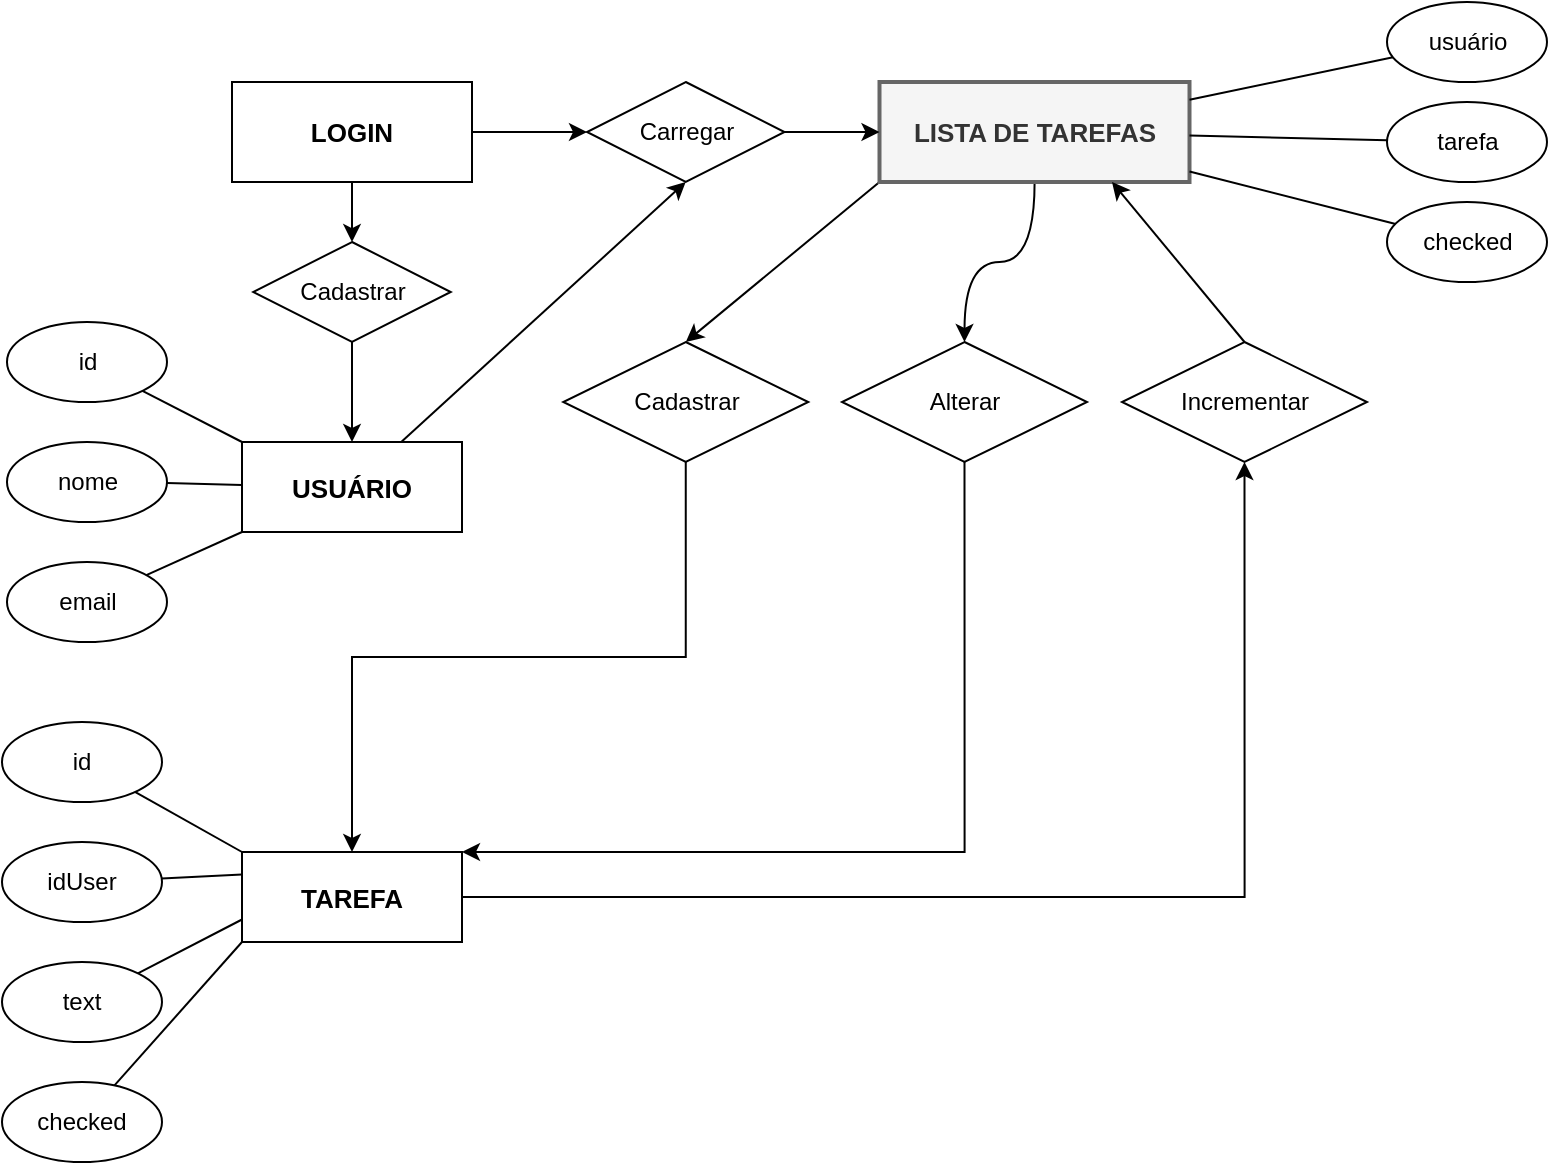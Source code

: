 <mxfile version="17.4.6" type="github">
  <diagram id="R2lEEEUBdFMjLlhIrx00" name="Page-1">
    <mxGraphModel dx="1871" dy="500" grid="1" gridSize="10" guides="1" tooltips="1" connect="1" arrows="1" fold="1" page="1" pageScale="1" pageWidth="850" pageHeight="1100" math="0" shadow="0" extFonts="Permanent Marker^https://fonts.googleapis.com/css?family=Permanent+Marker">
      <root>
        <mxCell id="0" />
        <mxCell id="1" parent="0" />
        <mxCell id="qkKg6w1-fn2MbPAqocQI-63" style="rounded=0;orthogonalLoop=1;jettySize=auto;html=1;entryX=0.5;entryY=1;entryDx=0;entryDy=0;endArrow=classic;endFill=1;elbow=vertical;edgeStyle=orthogonalEdgeStyle;exitX=1;exitY=0.5;exitDx=0;exitDy=0;" parent="1" source="qkKg6w1-fn2MbPAqocQI-36" target="qkKg6w1-fn2MbPAqocQI-62" edge="1">
          <mxGeometry relative="1" as="geometry">
            <mxPoint x="-309" y="520" as="sourcePoint" />
          </mxGeometry>
        </mxCell>
        <mxCell id="qkKg6w1-fn2MbPAqocQI-36" value="TAREFA" style="rounded=0;whiteSpace=wrap;html=1;shadow=0;glass=0;fontStyle=1;fontSize=13;" parent="1" vertex="1">
          <mxGeometry x="-670" y="495" width="110" height="45" as="geometry" />
        </mxCell>
        <mxCell id="qkKg6w1-fn2MbPAqocQI-42" style="rounded=0;orthogonalLoop=1;jettySize=auto;html=1;entryX=0;entryY=0;entryDx=0;entryDy=0;endArrow=none;endFill=0;" parent="1" source="qkKg6w1-fn2MbPAqocQI-37" target="qkKg6w1-fn2MbPAqocQI-36" edge="1">
          <mxGeometry relative="1" as="geometry" />
        </mxCell>
        <mxCell id="qkKg6w1-fn2MbPAqocQI-37" value="id" style="ellipse;whiteSpace=wrap;html=1;rounded=0;shadow=0;glass=0;" parent="1" vertex="1">
          <mxGeometry x="-790" y="430" width="80" height="40" as="geometry" />
        </mxCell>
        <mxCell id="qkKg6w1-fn2MbPAqocQI-43" style="edgeStyle=none;rounded=0;orthogonalLoop=1;jettySize=auto;html=1;endArrow=none;endFill=0;entryX=0;entryY=0.75;entryDx=0;entryDy=0;" parent="1" source="qkKg6w1-fn2MbPAqocQI-38" target="qkKg6w1-fn2MbPAqocQI-36" edge="1">
          <mxGeometry relative="1" as="geometry">
            <mxPoint x="-674" y="520" as="targetPoint" />
          </mxGeometry>
        </mxCell>
        <mxCell id="qkKg6w1-fn2MbPAqocQI-38" value="text" style="ellipse;whiteSpace=wrap;html=1;rounded=0;shadow=0;glass=0;" parent="1" vertex="1">
          <mxGeometry x="-790" y="550" width="80" height="40" as="geometry" />
        </mxCell>
        <mxCell id="qkKg6w1-fn2MbPAqocQI-44" style="edgeStyle=none;rounded=0;orthogonalLoop=1;jettySize=auto;html=1;entryX=0;entryY=1;entryDx=0;entryDy=0;endArrow=none;endFill=0;" parent="1" source="qkKg6w1-fn2MbPAqocQI-39" target="qkKg6w1-fn2MbPAqocQI-36" edge="1">
          <mxGeometry relative="1" as="geometry" />
        </mxCell>
        <mxCell id="qkKg6w1-fn2MbPAqocQI-39" value="checked" style="ellipse;whiteSpace=wrap;html=1;rounded=0;shadow=0;glass=0;" parent="1" vertex="1">
          <mxGeometry x="-790" y="610" width="80" height="40" as="geometry" />
        </mxCell>
        <mxCell id="qkKg6w1-fn2MbPAqocQI-49" style="edgeStyle=elbowEdgeStyle;rounded=0;orthogonalLoop=1;jettySize=auto;html=1;entryX=0.5;entryY=0;entryDx=0;entryDy=0;endArrow=classic;endFill=1;exitX=0.5;exitY=1;exitDx=0;exitDy=0;elbow=vertical;" parent="1" source="qkKg6w1-fn2MbPAqocQI-45" target="qkKg6w1-fn2MbPAqocQI-36" edge="1">
          <mxGeometry relative="1" as="geometry" />
        </mxCell>
        <mxCell id="qkKg6w1-fn2MbPAqocQI-45" value="Cadastrar" style="rhombus;whiteSpace=wrap;html=1;rounded=0;shadow=0;glass=0;" parent="1" vertex="1">
          <mxGeometry x="-509.37" y="240" width="122.5" height="60" as="geometry" />
        </mxCell>
        <mxCell id="qkKg6w1-fn2MbPAqocQI-47" style="rounded=0;orthogonalLoop=1;jettySize=auto;html=1;entryX=0.5;entryY=0;entryDx=0;entryDy=0;endArrow=classic;endFill=1;exitX=0;exitY=1;exitDx=0;exitDy=0;" parent="1" source="qkKg6w1-fn2MbPAqocQI-46" target="qkKg6w1-fn2MbPAqocQI-45" edge="1">
          <mxGeometry relative="1" as="geometry" />
        </mxCell>
        <mxCell id="qkKg6w1-fn2MbPAqocQI-60" style="edgeStyle=orthogonalEdgeStyle;curved=1;rounded=0;orthogonalLoop=1;jettySize=auto;html=1;entryX=0.5;entryY=0;entryDx=0;entryDy=0;endArrow=classic;endFill=1;" parent="1" source="qkKg6w1-fn2MbPAqocQI-46" target="qkKg6w1-fn2MbPAqocQI-58" edge="1">
          <mxGeometry relative="1" as="geometry" />
        </mxCell>
        <mxCell id="qkKg6w1-fn2MbPAqocQI-46" value="LISTA DE TAREFAS" style="rounded=0;whiteSpace=wrap;html=1;shadow=0;glass=0;fillColor=#f5f5f5;strokeColor=#666666;fontColor=#333333;strokeWidth=2;fontStyle=1;fontSize=13;" parent="1" vertex="1">
          <mxGeometry x="-351.25" y="110" width="155" height="50" as="geometry" />
        </mxCell>
        <mxCell id="qkKg6w1-fn2MbPAqocQI-86" style="edgeStyle=orthogonalEdgeStyle;rounded=0;orthogonalLoop=1;jettySize=auto;html=1;endArrow=classic;endFill=1;elbow=vertical;exitX=0.5;exitY=1;exitDx=0;exitDy=0;entryX=1;entryY=0;entryDx=0;entryDy=0;" parent="1" source="qkKg6w1-fn2MbPAqocQI-58" target="qkKg6w1-fn2MbPAqocQI-36" edge="1">
          <mxGeometry relative="1" as="geometry">
            <mxPoint x="-273.5" y="310" as="sourcePoint" />
            <Array as="points">
              <mxPoint x="-309" y="495" />
            </Array>
            <mxPoint x="-510" y="470" as="targetPoint" />
          </mxGeometry>
        </mxCell>
        <mxCell id="qkKg6w1-fn2MbPAqocQI-58" value="Alterar" style="rhombus;whiteSpace=wrap;html=1;rounded=0;shadow=0;glass=0;" parent="1" vertex="1">
          <mxGeometry x="-370" y="240" width="122.5" height="60" as="geometry" />
        </mxCell>
        <mxCell id="qkKg6w1-fn2MbPAqocQI-64" style="rounded=0;orthogonalLoop=1;jettySize=auto;html=1;entryX=0.75;entryY=1;entryDx=0;entryDy=0;endArrow=classic;endFill=1;exitX=0.5;exitY=0;exitDx=0;exitDy=0;" parent="1" source="qkKg6w1-fn2MbPAqocQI-62" target="qkKg6w1-fn2MbPAqocQI-46" edge="1">
          <mxGeometry relative="1" as="geometry" />
        </mxCell>
        <mxCell id="qkKg6w1-fn2MbPAqocQI-62" value="Incrementar" style="rhombus;whiteSpace=wrap;html=1;rounded=0;shadow=0;glass=0;" parent="1" vertex="1">
          <mxGeometry x="-230" y="240" width="122.5" height="60" as="geometry" />
        </mxCell>
        <mxCell id="qkKg6w1-fn2MbPAqocQI-88" style="edgeStyle=none;rounded=0;orthogonalLoop=1;jettySize=auto;html=1;entryX=0.5;entryY=1;entryDx=0;entryDy=0;endArrow=classic;endFill=1;elbow=vertical;" parent="1" source="qkKg6w1-fn2MbPAqocQI-65" target="qkKg6w1-fn2MbPAqocQI-82" edge="1">
          <mxGeometry relative="1" as="geometry" />
        </mxCell>
        <mxCell id="qkKg6w1-fn2MbPAqocQI-65" value="USUÁRIO" style="rounded=0;whiteSpace=wrap;html=1;shadow=0;glass=0;fontStyle=1;fontSize=13;" parent="1" vertex="1">
          <mxGeometry x="-670" y="290" width="110" height="45" as="geometry" />
        </mxCell>
        <mxCell id="qkKg6w1-fn2MbPAqocQI-66" style="rounded=0;orthogonalLoop=1;jettySize=auto;html=1;entryX=0;entryY=0;entryDx=0;entryDy=0;endArrow=none;endFill=0;" parent="1" source="qkKg6w1-fn2MbPAqocQI-67" target="qkKg6w1-fn2MbPAqocQI-65" edge="1">
          <mxGeometry relative="1" as="geometry" />
        </mxCell>
        <mxCell id="qkKg6w1-fn2MbPAqocQI-67" value="id" style="ellipse;whiteSpace=wrap;html=1;rounded=0;shadow=0;glass=0;" parent="1" vertex="1">
          <mxGeometry x="-787.5" y="230" width="80" height="40" as="geometry" />
        </mxCell>
        <mxCell id="qkKg6w1-fn2MbPAqocQI-68" style="edgeStyle=none;rounded=0;orthogonalLoop=1;jettySize=auto;html=1;endArrow=none;endFill=0;" parent="1" source="qkKg6w1-fn2MbPAqocQI-69" target="qkKg6w1-fn2MbPAqocQI-65" edge="1">
          <mxGeometry relative="1" as="geometry" />
        </mxCell>
        <mxCell id="qkKg6w1-fn2MbPAqocQI-69" value="nome" style="ellipse;whiteSpace=wrap;html=1;rounded=0;shadow=0;glass=0;" parent="1" vertex="1">
          <mxGeometry x="-787.5" y="290" width="80" height="40" as="geometry" />
        </mxCell>
        <mxCell id="qkKg6w1-fn2MbPAqocQI-70" style="edgeStyle=none;rounded=0;orthogonalLoop=1;jettySize=auto;html=1;entryX=0;entryY=1;entryDx=0;entryDy=0;endArrow=none;endFill=0;" parent="1" source="qkKg6w1-fn2MbPAqocQI-71" target="qkKg6w1-fn2MbPAqocQI-65" edge="1">
          <mxGeometry relative="1" as="geometry" />
        </mxCell>
        <mxCell id="qkKg6w1-fn2MbPAqocQI-71" value="email" style="ellipse;whiteSpace=wrap;html=1;rounded=0;shadow=0;glass=0;" parent="1" vertex="1">
          <mxGeometry x="-787.5" y="350" width="80" height="40" as="geometry" />
        </mxCell>
        <mxCell id="qkKg6w1-fn2MbPAqocQI-72" style="rounded=0;orthogonalLoop=1;jettySize=auto;html=1;entryX=0;entryY=0.25;entryDx=0;entryDy=0;endArrow=none;endFill=0;" parent="1" source="qkKg6w1-fn2MbPAqocQI-73" target="qkKg6w1-fn2MbPAqocQI-36" edge="1">
          <mxGeometry relative="1" as="geometry">
            <mxPoint x="-670" y="670" as="targetPoint" />
          </mxGeometry>
        </mxCell>
        <mxCell id="qkKg6w1-fn2MbPAqocQI-73" value="idUser" style="ellipse;whiteSpace=wrap;html=1;rounded=0;shadow=0;glass=0;" parent="1" vertex="1">
          <mxGeometry x="-790" y="490" width="80" height="40" as="geometry" />
        </mxCell>
        <mxCell id="qkKg6w1-fn2MbPAqocQI-80" style="edgeStyle=orthogonalEdgeStyle;curved=1;rounded=0;orthogonalLoop=1;jettySize=auto;html=1;entryX=0.5;entryY=0;entryDx=0;entryDy=0;endArrow=classic;endFill=1;" parent="1" source="qkKg6w1-fn2MbPAqocQI-76" target="qkKg6w1-fn2MbPAqocQI-65" edge="1">
          <mxGeometry relative="1" as="geometry" />
        </mxCell>
        <mxCell id="qkKg6w1-fn2MbPAqocQI-76" value="Cadastrar" style="rhombus;whiteSpace=wrap;html=1;rounded=0;shadow=0;glass=0;" parent="1" vertex="1">
          <mxGeometry x="-664.37" y="190" width="98.75" height="50" as="geometry" />
        </mxCell>
        <mxCell id="qkKg6w1-fn2MbPAqocQI-78" style="edgeStyle=orthogonalEdgeStyle;curved=1;rounded=0;orthogonalLoop=1;jettySize=auto;html=1;endArrow=classic;endFill=1;" parent="1" source="qkKg6w1-fn2MbPAqocQI-77" target="qkKg6w1-fn2MbPAqocQI-76" edge="1">
          <mxGeometry relative="1" as="geometry" />
        </mxCell>
        <mxCell id="qkKg6w1-fn2MbPAqocQI-83" style="edgeStyle=orthogonalEdgeStyle;curved=1;rounded=0;orthogonalLoop=1;jettySize=auto;html=1;entryX=0;entryY=0.5;entryDx=0;entryDy=0;endArrow=classic;endFill=1;" parent="1" source="qkKg6w1-fn2MbPAqocQI-77" target="qkKg6w1-fn2MbPAqocQI-82" edge="1">
          <mxGeometry relative="1" as="geometry" />
        </mxCell>
        <mxCell id="qkKg6w1-fn2MbPAqocQI-77" value="LOGIN" style="rounded=0;whiteSpace=wrap;html=1;shadow=0;glass=0;fontStyle=1;fontSize=13;" parent="1" vertex="1">
          <mxGeometry x="-675" y="110" width="120" height="50" as="geometry" />
        </mxCell>
        <mxCell id="qkKg6w1-fn2MbPAqocQI-84" style="edgeStyle=orthogonalEdgeStyle;curved=1;rounded=0;orthogonalLoop=1;jettySize=auto;html=1;endArrow=classic;endFill=1;" parent="1" source="qkKg6w1-fn2MbPAqocQI-82" target="qkKg6w1-fn2MbPAqocQI-46" edge="1">
          <mxGeometry relative="1" as="geometry" />
        </mxCell>
        <mxCell id="qkKg6w1-fn2MbPAqocQI-82" value="Carregar" style="rhombus;whiteSpace=wrap;html=1;rounded=0;shadow=0;glass=0;" parent="1" vertex="1">
          <mxGeometry x="-497.5" y="110" width="98.75" height="50" as="geometry" />
        </mxCell>
        <mxCell id="qkKg6w1-fn2MbPAqocQI-92" value="" style="edgeStyle=none;rounded=0;orthogonalLoop=1;jettySize=auto;html=1;endArrow=none;endFill=0;elbow=vertical;" parent="1" source="qkKg6w1-fn2MbPAqocQI-89" target="qkKg6w1-fn2MbPAqocQI-46" edge="1">
          <mxGeometry relative="1" as="geometry" />
        </mxCell>
        <mxCell id="qkKg6w1-fn2MbPAqocQI-89" value="usuário" style="ellipse;whiteSpace=wrap;html=1;rounded=0;shadow=0;glass=0;" parent="1" vertex="1">
          <mxGeometry x="-97.5" y="70" width="80" height="40" as="geometry" />
        </mxCell>
        <mxCell id="qkKg6w1-fn2MbPAqocQI-93" value="" style="edgeStyle=none;rounded=0;orthogonalLoop=1;jettySize=auto;html=1;endArrow=none;endFill=0;elbow=vertical;" parent="1" source="qkKg6w1-fn2MbPAqocQI-90" target="qkKg6w1-fn2MbPAqocQI-46" edge="1">
          <mxGeometry relative="1" as="geometry" />
        </mxCell>
        <mxCell id="qkKg6w1-fn2MbPAqocQI-90" value="tarefa" style="ellipse;whiteSpace=wrap;html=1;rounded=0;shadow=0;glass=0;" parent="1" vertex="1">
          <mxGeometry x="-97.5" y="120" width="80" height="40" as="geometry" />
        </mxCell>
        <mxCell id="qkKg6w1-fn2MbPAqocQI-94" value="" style="edgeStyle=none;rounded=0;orthogonalLoop=1;jettySize=auto;html=1;endArrow=none;endFill=0;elbow=vertical;" parent="1" source="qkKg6w1-fn2MbPAqocQI-91" target="qkKg6w1-fn2MbPAqocQI-46" edge="1">
          <mxGeometry relative="1" as="geometry" />
        </mxCell>
        <mxCell id="qkKg6w1-fn2MbPAqocQI-91" value="checked" style="ellipse;whiteSpace=wrap;html=1;rounded=0;shadow=0;glass=0;" parent="1" vertex="1">
          <mxGeometry x="-97.5" y="170" width="80" height="40" as="geometry" />
        </mxCell>
      </root>
    </mxGraphModel>
  </diagram>
</mxfile>
